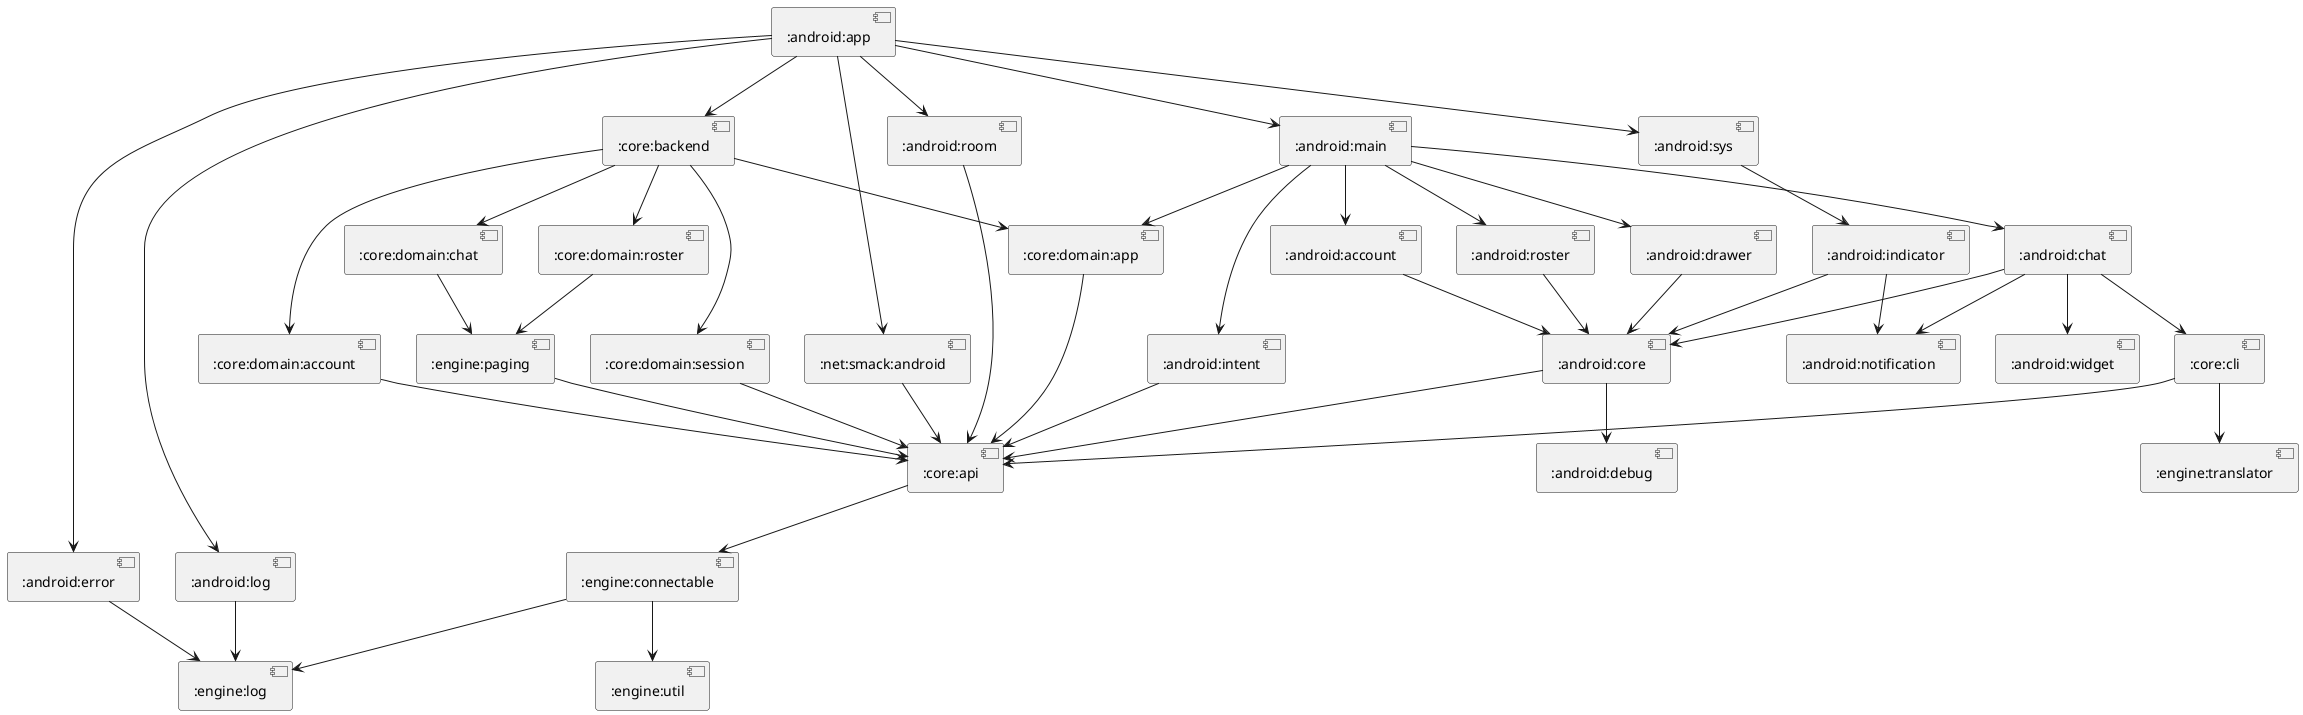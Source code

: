 @startuml
[:core:backend] --> [:core:domain:app]
[:core:backend] --> [:core:domain:session]
[:core:backend] --> [:core:domain:account]
[:core:backend] --> [:core:domain:chat]
[:core:backend] --> [:core:domain:roster]
[:net:smack:android] --> [:core:api]
[:android:room] --> [:core:api]
[:android:sys] --> [:android:indicator]
[:android:log] --> [:engine:log]
[:android:error] --> [:engine:log]
[:android:main] --> [:android:intent]
[:android:main] --> [:android:account]
[:android:main] --> [:android:roster]
[:android:main] --> [:android:chat]
[:android:main] --> [:android:drawer]
[:android:main] --> [:core:domain:app]
[:core:domain:app] --> [:core:api]
[:core:domain:session] --> [:core:api]
[:core:domain:account] --> [:core:api]
[:core:domain:chat] --> [:engine:paging]
[:core:domain:roster] --> [:engine:paging]
[:core:api] --> [:engine:connectable]
[:engine:connectable] --> [:engine:util]
[:engine:connectable] --> [:engine:log]
[:engine:paging] --> [:core:api]
[:android:indicator] --> [:android:core]
[:android:indicator] --> [:android:notification]
[:android:core] --> [:core:api]
[:android:core] --> [:android:debug]
[:android:intent] --> [:core:api]
[:android:account] --> [:android:core]
[:android:roster] --> [:android:core]
[:android:chat] --> [:android:core]
[:android:chat] --> [:android:notification]
[:android:chat] --> [:android:widget]
[:android:chat] --> [:core:cli]
[:android:drawer] --> [:android:core]
[:core:cli] --> [:engine:translator]
[:core:cli] --> [:core:api]
[:android:app] --> [:core:backend]
[:android:app] --> [:net:smack:android]
[:android:app] --> [:android:room]
[:android:app] --> [:android:sys]
[:android:app] --> [:android:log]
[:android:app] --> [:android:error]
[:android:app] --> [:android:main]
@enduml
